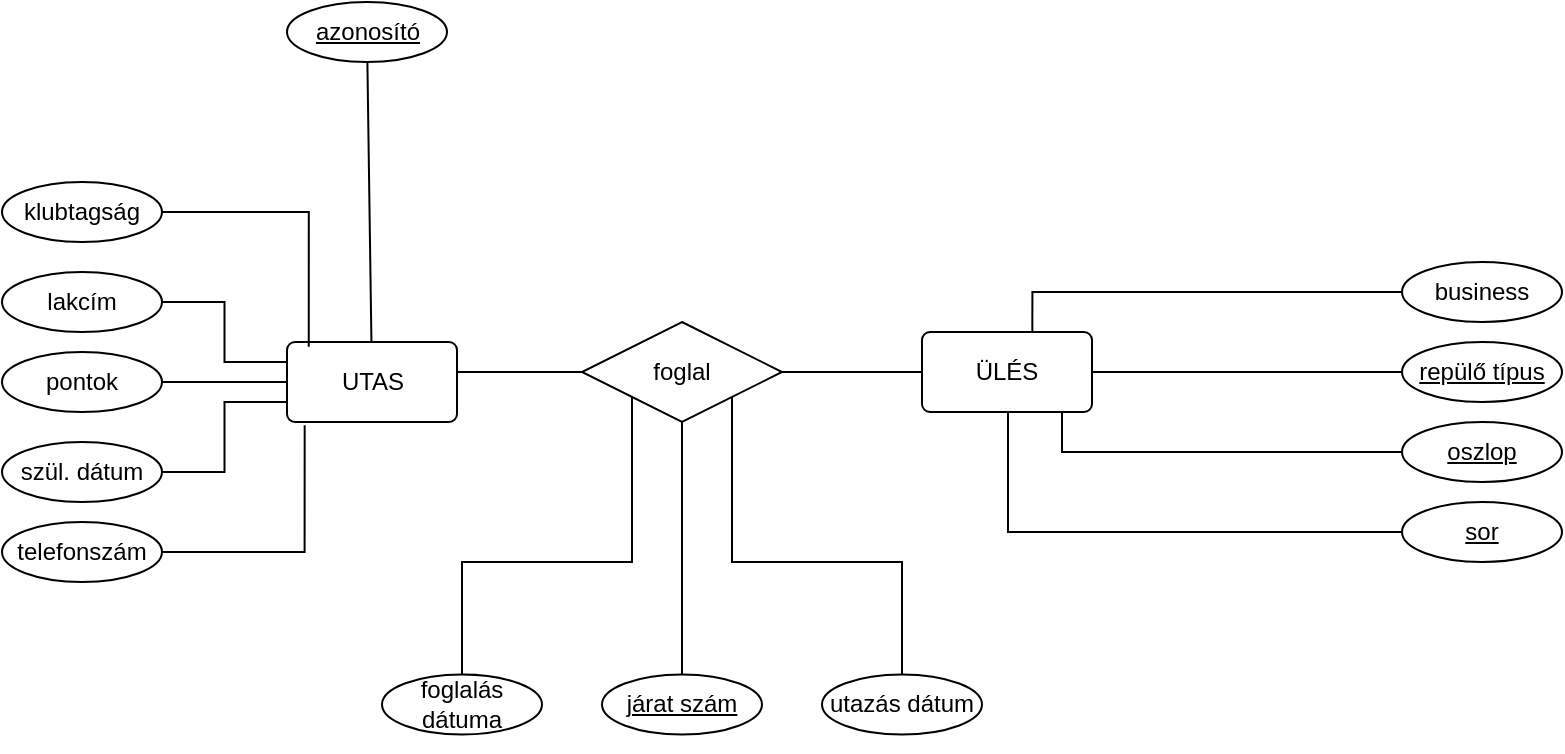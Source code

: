 <mxfile version="22.0.5" type="github">
  <diagram name="Page-1" id="atNZOBw6ifZnFIZndVgu">
    <mxGraphModel dx="989" dy="545" grid="1" gridSize="10" guides="1" tooltips="1" connect="1" arrows="1" fold="1" page="1" pageScale="1" pageWidth="850" pageHeight="1100" math="0" shadow="0">
      <root>
        <mxCell id="0" />
        <mxCell id="1" parent="0" />
        <mxCell id="irzzv5rtB9ydZxvZttxy-99" value="" style="edgeStyle=orthogonalEdgeStyle;rounded=0;orthogonalLoop=1;jettySize=auto;html=1;endArrow=none;endFill=0;" edge="1" parent="1" source="irzzv5rtB9ydZxvZttxy-1" target="irzzv5rtB9ydZxvZttxy-94">
          <mxGeometry relative="1" as="geometry">
            <Array as="points">
              <mxPoint x="250" y="295" />
              <mxPoint x="250" y="295" />
            </Array>
          </mxGeometry>
        </mxCell>
        <mxCell id="irzzv5rtB9ydZxvZttxy-1" value="UTAS" style="rounded=1;arcSize=10;whiteSpace=wrap;html=1;align=center;" vertex="1" parent="1">
          <mxGeometry x="152.5" y="280" width="85" height="40" as="geometry" />
        </mxCell>
        <mxCell id="irzzv5rtB9ydZxvZttxy-3" style="rounded=0;orthogonalLoop=1;jettySize=auto;html=1;endArrow=none;endFill=0;" edge="1" parent="1" source="irzzv5rtB9ydZxvZttxy-2" target="irzzv5rtB9ydZxvZttxy-1">
          <mxGeometry relative="1" as="geometry" />
        </mxCell>
        <mxCell id="irzzv5rtB9ydZxvZttxy-2" value="&lt;u&gt;azonosító&lt;/u&gt;" style="ellipse;whiteSpace=wrap;html=1;" vertex="1" parent="1">
          <mxGeometry x="152.5" y="110" width="80" height="30" as="geometry" />
        </mxCell>
        <mxCell id="irzzv5rtB9ydZxvZttxy-17" style="edgeStyle=orthogonalEdgeStyle;rounded=0;orthogonalLoop=1;jettySize=auto;html=1;entryX=0;entryY=0.75;entryDx=0;entryDy=0;endArrow=none;endFill=0;" edge="1" parent="1" source="irzzv5rtB9ydZxvZttxy-6" target="irzzv5rtB9ydZxvZttxy-1">
          <mxGeometry relative="1" as="geometry" />
        </mxCell>
        <mxCell id="irzzv5rtB9ydZxvZttxy-6" value="szül. dátum" style="ellipse;whiteSpace=wrap;html=1;" vertex="1" parent="1">
          <mxGeometry x="10" y="330" width="80" height="30" as="geometry" />
        </mxCell>
        <mxCell id="irzzv5rtB9ydZxvZttxy-105" value="" style="edgeStyle=orthogonalEdgeStyle;rounded=0;orthogonalLoop=1;jettySize=auto;html=1;endArrow=none;endFill=0;" edge="1" parent="1" source="irzzv5rtB9ydZxvZttxy-7" target="irzzv5rtB9ydZxvZttxy-1">
          <mxGeometry relative="1" as="geometry" />
        </mxCell>
        <mxCell id="irzzv5rtB9ydZxvZttxy-7" value="pontok" style="ellipse;whiteSpace=wrap;html=1;" vertex="1" parent="1">
          <mxGeometry x="10" y="285" width="80" height="30" as="geometry" />
        </mxCell>
        <mxCell id="irzzv5rtB9ydZxvZttxy-15" style="edgeStyle=orthogonalEdgeStyle;rounded=0;orthogonalLoop=1;jettySize=auto;html=1;entryX=0;entryY=0.25;entryDx=0;entryDy=0;endArrow=none;endFill=0;" edge="1" parent="1" source="irzzv5rtB9ydZxvZttxy-8" target="irzzv5rtB9ydZxvZttxy-1">
          <mxGeometry relative="1" as="geometry" />
        </mxCell>
        <mxCell id="irzzv5rtB9ydZxvZttxy-8" value="lakcím" style="ellipse;whiteSpace=wrap;html=1;" vertex="1" parent="1">
          <mxGeometry x="10" y="245" width="80" height="30" as="geometry" />
        </mxCell>
        <mxCell id="irzzv5rtB9ydZxvZttxy-10" value="telefonszám" style="ellipse;whiteSpace=wrap;html=1;" vertex="1" parent="1">
          <mxGeometry x="10" y="370" width="80" height="30" as="geometry" />
        </mxCell>
        <mxCell id="irzzv5rtB9ydZxvZttxy-11" value="klubtagság" style="ellipse;whiteSpace=wrap;html=1;" vertex="1" parent="1">
          <mxGeometry x="10" y="200" width="80" height="30" as="geometry" />
        </mxCell>
        <mxCell id="irzzv5rtB9ydZxvZttxy-14" style="edgeStyle=orthogonalEdgeStyle;rounded=0;orthogonalLoop=1;jettySize=auto;html=1;entryX=0.128;entryY=0.06;entryDx=0;entryDy=0;entryPerimeter=0;endArrow=none;endFill=0;" edge="1" parent="1" source="irzzv5rtB9ydZxvZttxy-11" target="irzzv5rtB9ydZxvZttxy-1">
          <mxGeometry relative="1" as="geometry" />
        </mxCell>
        <mxCell id="irzzv5rtB9ydZxvZttxy-18" style="edgeStyle=orthogonalEdgeStyle;rounded=0;orthogonalLoop=1;jettySize=auto;html=1;exitX=1;exitY=0.5;exitDx=0;exitDy=0;endArrow=none;endFill=0;entryX=0.104;entryY=1.04;entryDx=0;entryDy=0;entryPerimeter=0;" edge="1" parent="1" source="irzzv5rtB9ydZxvZttxy-10" target="irzzv5rtB9ydZxvZttxy-1">
          <mxGeometry relative="1" as="geometry">
            <mxPoint x="90" y="360" as="sourcePoint" />
            <mxPoint x="160" y="300" as="targetPoint" />
          </mxGeometry>
        </mxCell>
        <mxCell id="irzzv5rtB9ydZxvZttxy-19" style="edgeStyle=orthogonalEdgeStyle;rounded=0;orthogonalLoop=1;jettySize=auto;html=1;exitX=0.5;exitY=1;exitDx=0;exitDy=0;" edge="1" parent="1" source="irzzv5rtB9ydZxvZttxy-7" target="irzzv5rtB9ydZxvZttxy-7">
          <mxGeometry relative="1" as="geometry" />
        </mxCell>
        <mxCell id="irzzv5rtB9ydZxvZttxy-98" value="" style="edgeStyle=orthogonalEdgeStyle;rounded=0;orthogonalLoop=1;jettySize=auto;html=1;endArrow=none;endFill=0;" edge="1" parent="1" source="irzzv5rtB9ydZxvZttxy-48" target="irzzv5rtB9ydZxvZttxy-94">
          <mxGeometry relative="1" as="geometry" />
        </mxCell>
        <mxCell id="irzzv5rtB9ydZxvZttxy-48" value="ÜLÉS" style="rounded=1;arcSize=10;whiteSpace=wrap;html=1;align=center;er;" vertex="1" parent="1">
          <mxGeometry x="470" y="275" width="85" height="40" as="geometry" />
        </mxCell>
        <mxCell id="irzzv5rtB9ydZxvZttxy-62" style="edgeStyle=orthogonalEdgeStyle;rounded=0;orthogonalLoop=1;jettySize=auto;html=1;exitX=0;exitY=0.5;exitDx=0;exitDy=0;endArrow=none;endFill=0;" edge="1" parent="1" source="irzzv5rtB9ydZxvZttxy-50" target="irzzv5rtB9ydZxvZttxy-48">
          <mxGeometry relative="1" as="geometry">
            <Array as="points">
              <mxPoint x="710" y="295" />
            </Array>
          </mxGeometry>
        </mxCell>
        <mxCell id="irzzv5rtB9ydZxvZttxy-50" value="&lt;u&gt;repülő típus&lt;/u&gt;" style="ellipse;whiteSpace=wrap;html=1;" vertex="1" parent="1">
          <mxGeometry x="710" y="280" width="80" height="30" as="geometry" />
        </mxCell>
        <mxCell id="irzzv5rtB9ydZxvZttxy-83" value="" style="edgeStyle=orthogonalEdgeStyle;rounded=0;orthogonalLoop=1;jettySize=auto;html=1;endArrow=none;endFill=0;" edge="1" parent="1" source="irzzv5rtB9ydZxvZttxy-54" target="irzzv5rtB9ydZxvZttxy-48">
          <mxGeometry relative="1" as="geometry">
            <Array as="points">
              <mxPoint x="540" y="335" />
            </Array>
          </mxGeometry>
        </mxCell>
        <mxCell id="irzzv5rtB9ydZxvZttxy-54" value="oszlop" style="ellipse;whiteSpace=wrap;html=1;fontStyle=4" vertex="1" parent="1">
          <mxGeometry x="710" y="320" width="80" height="30" as="geometry" />
        </mxCell>
        <mxCell id="irzzv5rtB9ydZxvZttxy-56" value="sor" style="ellipse;whiteSpace=wrap;html=1;fontStyle=4" vertex="1" parent="1">
          <mxGeometry x="710" y="360" width="80" height="30" as="geometry" />
        </mxCell>
        <mxCell id="irzzv5rtB9ydZxvZttxy-58" value="business" style="ellipse;whiteSpace=wrap;html=1;" vertex="1" parent="1">
          <mxGeometry x="710" y="240" width="80" height="30" as="geometry" />
        </mxCell>
        <mxCell id="irzzv5rtB9ydZxvZttxy-61" style="edgeStyle=orthogonalEdgeStyle;rounded=0;orthogonalLoop=1;jettySize=auto;html=1;exitX=0.5;exitY=1;exitDx=0;exitDy=0;" edge="1" parent="1" source="irzzv5rtB9ydZxvZttxy-54" target="irzzv5rtB9ydZxvZttxy-54">
          <mxGeometry relative="1" as="geometry" />
        </mxCell>
        <mxCell id="irzzv5rtB9ydZxvZttxy-63" style="edgeStyle=orthogonalEdgeStyle;rounded=0;orthogonalLoop=1;jettySize=auto;html=1;endArrow=none;endFill=0;" edge="1" parent="1" source="irzzv5rtB9ydZxvZttxy-56" target="irzzv5rtB9ydZxvZttxy-48">
          <mxGeometry relative="1" as="geometry">
            <mxPoint x="590" y="290" as="targetPoint" />
            <Array as="points">
              <mxPoint x="513" y="375" />
            </Array>
          </mxGeometry>
        </mxCell>
        <mxCell id="irzzv5rtB9ydZxvZttxy-100" style="edgeStyle=orthogonalEdgeStyle;rounded=0;orthogonalLoop=1;jettySize=auto;html=1;entryX=0;entryY=1;entryDx=0;entryDy=0;endArrow=none;endFill=0;" edge="1" parent="1" source="irzzv5rtB9ydZxvZttxy-69" target="irzzv5rtB9ydZxvZttxy-94">
          <mxGeometry relative="1" as="geometry">
            <Array as="points">
              <mxPoint x="240" y="390" />
              <mxPoint x="325" y="390" />
            </Array>
          </mxGeometry>
        </mxCell>
        <mxCell id="irzzv5rtB9ydZxvZttxy-69" value="&lt;span&gt;foglalás dátuma&lt;/span&gt;" style="ellipse;whiteSpace=wrap;html=1;fontStyle=0" vertex="1" parent="1">
          <mxGeometry x="200" y="446.25" width="80" height="30" as="geometry" />
        </mxCell>
        <mxCell id="irzzv5rtB9ydZxvZttxy-101" style="edgeStyle=orthogonalEdgeStyle;rounded=0;orthogonalLoop=1;jettySize=auto;html=1;endArrow=none;endFill=0;" edge="1" parent="1" source="irzzv5rtB9ydZxvZttxy-70" target="irzzv5rtB9ydZxvZttxy-94">
          <mxGeometry relative="1" as="geometry" />
        </mxCell>
        <mxCell id="irzzv5rtB9ydZxvZttxy-70" value="járat szám" style="ellipse;whiteSpace=wrap;html=1;fontStyle=4" vertex="1" parent="1">
          <mxGeometry x="310" y="446.25" width="80" height="30" as="geometry" />
        </mxCell>
        <mxCell id="irzzv5rtB9ydZxvZttxy-102" style="edgeStyle=orthogonalEdgeStyle;rounded=0;orthogonalLoop=1;jettySize=auto;html=1;exitX=0.5;exitY=0;exitDx=0;exitDy=0;entryX=1;entryY=1;entryDx=0;entryDy=0;endArrow=none;endFill=0;" edge="1" parent="1" source="irzzv5rtB9ydZxvZttxy-72" target="irzzv5rtB9ydZxvZttxy-94">
          <mxGeometry relative="1" as="geometry">
            <Array as="points">
              <mxPoint x="460" y="390" />
              <mxPoint x="375" y="390" />
            </Array>
          </mxGeometry>
        </mxCell>
        <mxCell id="irzzv5rtB9ydZxvZttxy-72" value="utazás dátum" style="ellipse;whiteSpace=wrap;html=1;" vertex="1" parent="1">
          <mxGeometry x="420" y="446.25" width="80" height="30" as="geometry" />
        </mxCell>
        <mxCell id="irzzv5rtB9ydZxvZttxy-74" style="edgeStyle=orthogonalEdgeStyle;rounded=0;orthogonalLoop=1;jettySize=auto;html=1;exitX=0.5;exitY=1;exitDx=0;exitDy=0;" edge="1" parent="1" source="irzzv5rtB9ydZxvZttxy-70" target="irzzv5rtB9ydZxvZttxy-70">
          <mxGeometry relative="1" as="geometry" />
        </mxCell>
        <mxCell id="irzzv5rtB9ydZxvZttxy-84" style="edgeStyle=orthogonalEdgeStyle;rounded=0;orthogonalLoop=1;jettySize=auto;html=1;entryX=0.649;entryY=-0.007;entryDx=0;entryDy=0;entryPerimeter=0;endArrow=none;endFill=0;" edge="1" parent="1" source="irzzv5rtB9ydZxvZttxy-58" target="irzzv5rtB9ydZxvZttxy-48">
          <mxGeometry relative="1" as="geometry">
            <Array as="points">
              <mxPoint x="525" y="255" />
            </Array>
          </mxGeometry>
        </mxCell>
        <mxCell id="irzzv5rtB9ydZxvZttxy-94" value="foglal" style="shape=rhombus;perimeter=rhombusPerimeter;whiteSpace=wrap;html=1;align=center;" vertex="1" parent="1">
          <mxGeometry x="300" y="270" width="100" height="50" as="geometry" />
        </mxCell>
      </root>
    </mxGraphModel>
  </diagram>
</mxfile>
